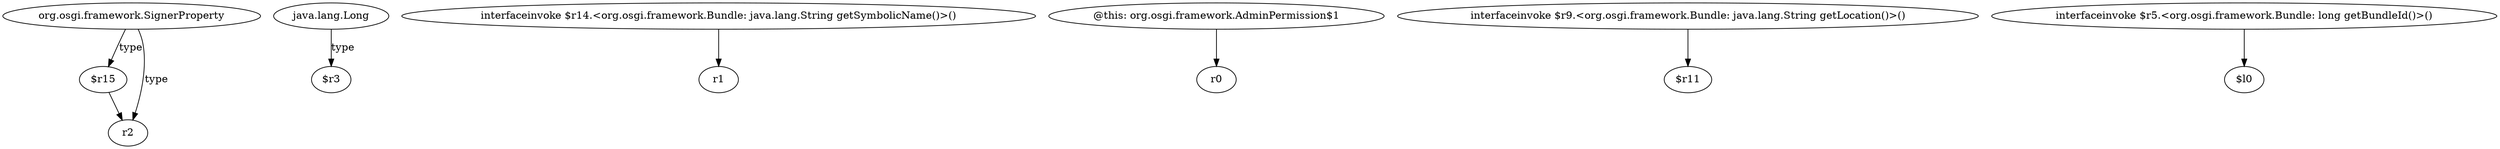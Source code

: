 digraph g {
0[label="$r15"]
1[label="r2"]
0->1[label=""]
2[label="java.lang.Long"]
3[label="$r3"]
2->3[label="type"]
4[label="org.osgi.framework.SignerProperty"]
4->1[label="type"]
5[label="interfaceinvoke $r14.<org.osgi.framework.Bundle: java.lang.String getSymbolicName()>()"]
6[label="r1"]
5->6[label=""]
7[label="@this: org.osgi.framework.AdminPermission$1"]
8[label="r0"]
7->8[label=""]
9[label="interfaceinvoke $r9.<org.osgi.framework.Bundle: java.lang.String getLocation()>()"]
10[label="$r11"]
9->10[label=""]
4->0[label="type"]
11[label="interfaceinvoke $r5.<org.osgi.framework.Bundle: long getBundleId()>()"]
12[label="$l0"]
11->12[label=""]
}